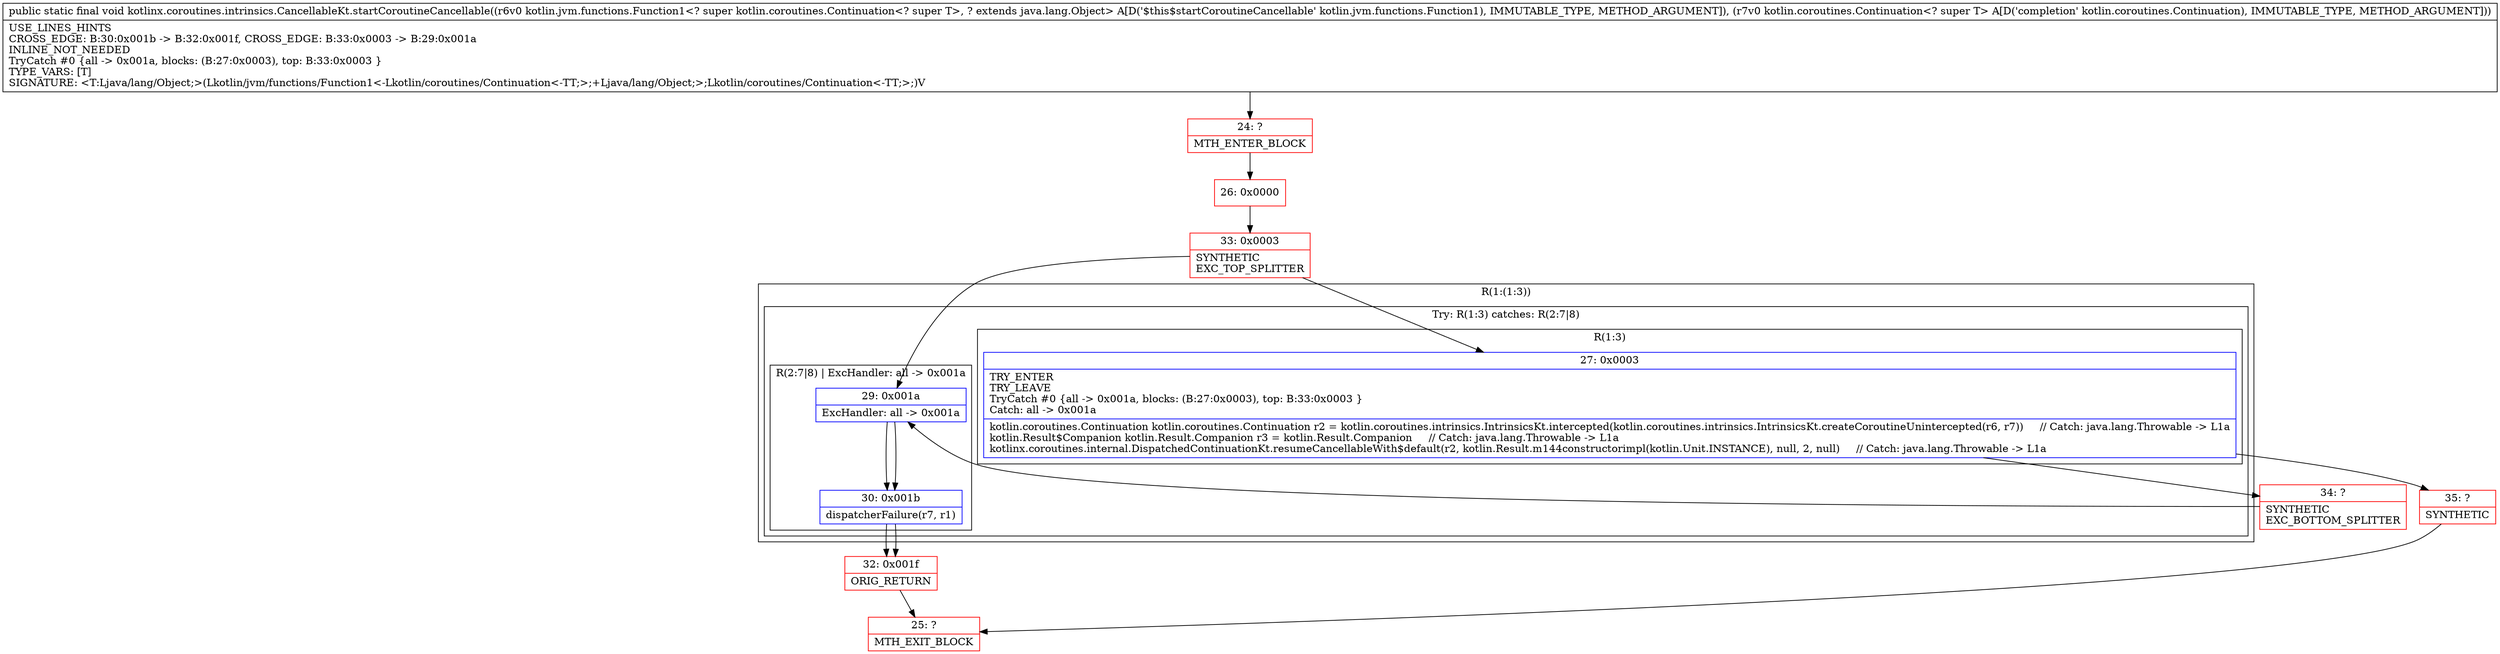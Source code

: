 digraph "CFG forkotlinx.coroutines.intrinsics.CancellableKt.startCoroutineCancellable(Lkotlin\/jvm\/functions\/Function1;Lkotlin\/coroutines\/Continuation;)V" {
subgraph cluster_Region_517875477 {
label = "R(1:(1:3))";
node [shape=record,color=blue];
subgraph cluster_TryCatchRegion_1534198505 {
label = "Try: R(1:3) catches: R(2:7|8)";
node [shape=record,color=blue];
subgraph cluster_Region_1123271849 {
label = "R(1:3)";
node [shape=record,color=blue];
Node_27 [shape=record,label="{27\:\ 0x0003|TRY_ENTER\lTRY_LEAVE\lTryCatch #0 \{all \-\> 0x001a, blocks: (B:27:0x0003), top: B:33:0x0003 \}\lCatch: all \-\> 0x001a\l|kotlin.coroutines.Continuation kotlin.coroutines.Continuation r2 = kotlin.coroutines.intrinsics.IntrinsicsKt.intercepted(kotlin.coroutines.intrinsics.IntrinsicsKt.createCoroutineUnintercepted(r6, r7))     \/\/ Catch: java.lang.Throwable \-\> L1a\lkotlin.Result$Companion kotlin.Result.Companion r3 = kotlin.Result.Companion     \/\/ Catch: java.lang.Throwable \-\> L1a\lkotlinx.coroutines.internal.DispatchedContinuationKt.resumeCancellableWith$default(r2, kotlin.Result.m144constructorimpl(kotlin.Unit.INSTANCE), null, 2, null)     \/\/ Catch: java.lang.Throwable \-\> L1a\l}"];
}
subgraph cluster_Region_1041169271 {
label = "R(2:7|8) | ExcHandler: all \-\> 0x001a\l";
node [shape=record,color=blue];
Node_29 [shape=record,label="{29\:\ 0x001a|ExcHandler: all \-\> 0x001a\l}"];
Node_30 [shape=record,label="{30\:\ 0x001b|dispatcherFailure(r7, r1)\l}"];
}
}
}
subgraph cluster_Region_1041169271 {
label = "R(2:7|8) | ExcHandler: all \-\> 0x001a\l";
node [shape=record,color=blue];
Node_29 [shape=record,label="{29\:\ 0x001a|ExcHandler: all \-\> 0x001a\l}"];
Node_30 [shape=record,label="{30\:\ 0x001b|dispatcherFailure(r7, r1)\l}"];
}
Node_24 [shape=record,color=red,label="{24\:\ ?|MTH_ENTER_BLOCK\l}"];
Node_26 [shape=record,color=red,label="{26\:\ 0x0000}"];
Node_33 [shape=record,color=red,label="{33\:\ 0x0003|SYNTHETIC\lEXC_TOP_SPLITTER\l}"];
Node_34 [shape=record,color=red,label="{34\:\ ?|SYNTHETIC\lEXC_BOTTOM_SPLITTER\l}"];
Node_35 [shape=record,color=red,label="{35\:\ ?|SYNTHETIC\l}"];
Node_25 [shape=record,color=red,label="{25\:\ ?|MTH_EXIT_BLOCK\l}"];
Node_32 [shape=record,color=red,label="{32\:\ 0x001f|ORIG_RETURN\l}"];
MethodNode[shape=record,label="{public static final void kotlinx.coroutines.intrinsics.CancellableKt.startCoroutineCancellable((r6v0 kotlin.jvm.functions.Function1\<? super kotlin.coroutines.Continuation\<? super T\>, ? extends java.lang.Object\> A[D('$this$startCoroutineCancellable' kotlin.jvm.functions.Function1), IMMUTABLE_TYPE, METHOD_ARGUMENT]), (r7v0 kotlin.coroutines.Continuation\<? super T\> A[D('completion' kotlin.coroutines.Continuation), IMMUTABLE_TYPE, METHOD_ARGUMENT]))  | USE_LINES_HINTS\lCROSS_EDGE: B:30:0x001b \-\> B:32:0x001f, CROSS_EDGE: B:33:0x0003 \-\> B:29:0x001a\lINLINE_NOT_NEEDED\lTryCatch #0 \{all \-\> 0x001a, blocks: (B:27:0x0003), top: B:33:0x0003 \}\lTYPE_VARS: [T]\lSIGNATURE: \<T:Ljava\/lang\/Object;\>(Lkotlin\/jvm\/functions\/Function1\<\-Lkotlin\/coroutines\/Continuation\<\-TT;\>;+Ljava\/lang\/Object;\>;Lkotlin\/coroutines\/Continuation\<\-TT;\>;)V\l}"];
MethodNode -> Node_24;Node_27 -> Node_34;
Node_27 -> Node_35;
Node_29 -> Node_30;
Node_30 -> Node_32;
Node_29 -> Node_30;
Node_30 -> Node_32;
Node_24 -> Node_26;
Node_26 -> Node_33;
Node_33 -> Node_27;
Node_33 -> Node_29;
Node_34 -> Node_29;
Node_35 -> Node_25;
Node_32 -> Node_25;
}

